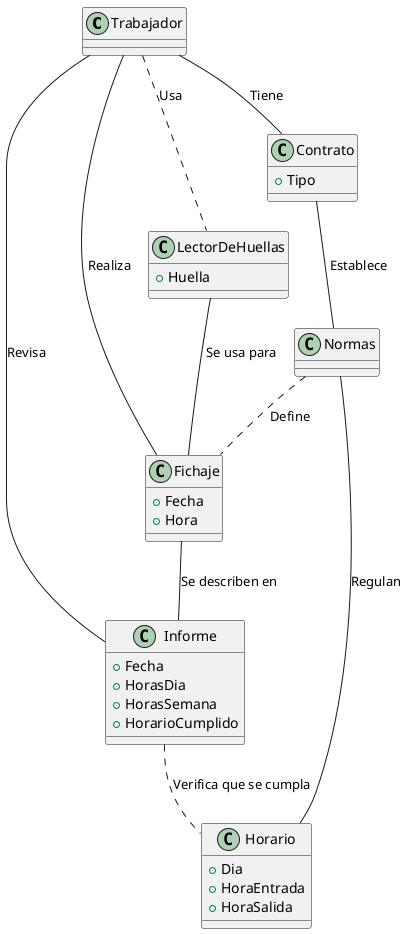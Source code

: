 @startuml
class Trabajador{
   
}
class LectorDeHuellas{
    + Huella
}
class Fichaje{
    + Fecha
    + Hora
}
class Informe{
    + Fecha
    + HorasDia
    + HorasSemana
    +HorarioCumplido
}
class Horario{
    + Dia
    + HoraEntrada
    + HoraSalida
}
class Contrato{
    + Tipo
}
class Normas{

}

Trabajador -- Contrato : Tiene
Trabajador .. LectorDeHuellas : Usa
LectorDeHuellas -- Fichaje : Se usa para
Fichaje -- Informe : Se describen en
Informe .. Horario : Verifica que se cumpla
Contrato -- Normas : Establece
Normas-- Horario : Regulan
Normas.. Fichaje : Define
Trabajador -- Informe : Revisa
Trabajador -- Fichaje :Realiza


@enduml
